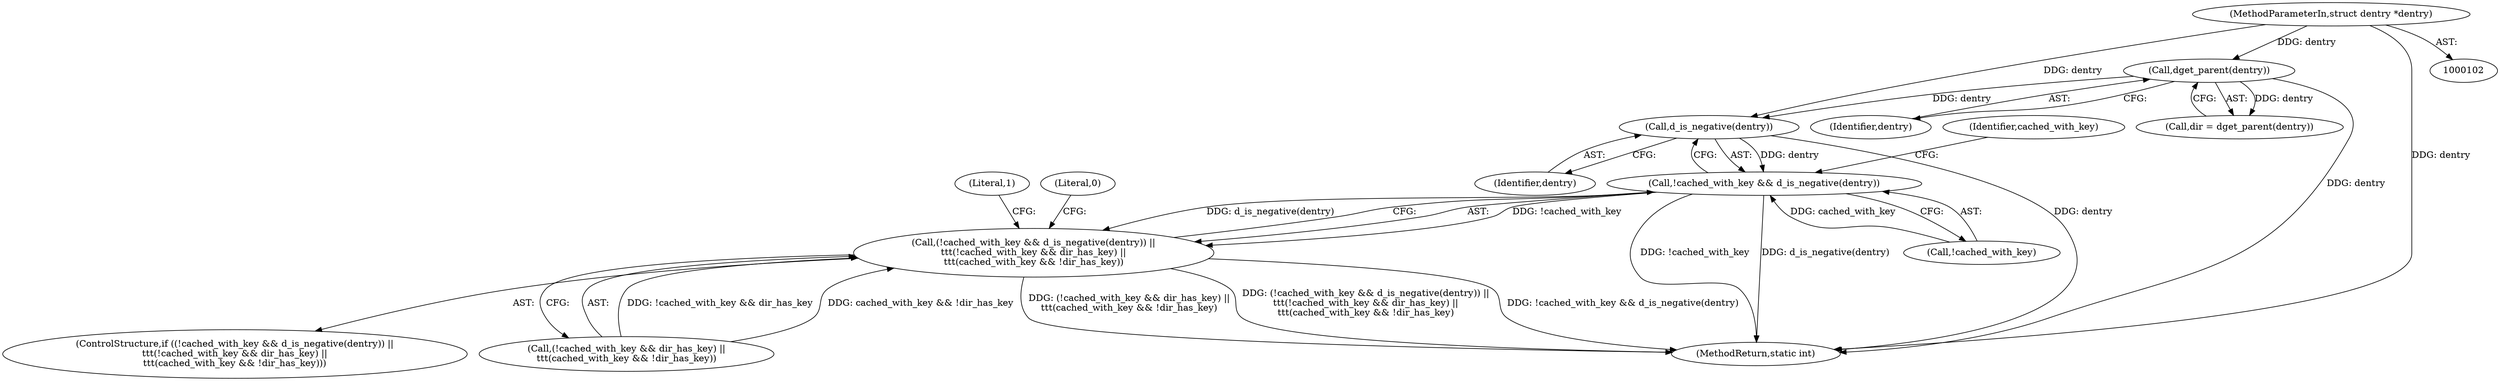 digraph "0_linux_1b53cf9815bb4744958d41f3795d5d5a1d365e2d@pointer" {
"1000162" [label="(Call,d_is_negative(dentry))"];
"1000118" [label="(Call,dget_parent(dentry))"];
"1000103" [label="(MethodParameterIn,struct dentry *dentry)"];
"1000159" [label="(Call,!cached_with_key && d_is_negative(dentry))"];
"1000158" [label="(Call,(!cached_with_key && d_is_negative(dentry)) ||\n\t\t\t(!cached_with_key && dir_has_key) ||\n\t\t\t(cached_with_key && !dir_has_key))"];
"1000157" [label="(ControlStructure,if ((!cached_with_key && d_is_negative(dentry)) ||\n\t\t\t(!cached_with_key && dir_has_key) ||\n\t\t\t(cached_with_key && !dir_has_key)))"];
"1000176" [label="(Literal,1)"];
"1000160" [label="(Call,!cached_with_key)"];
"1000174" [label="(Literal,0)"];
"1000159" [label="(Call,!cached_with_key && d_is_negative(dentry))"];
"1000162" [label="(Call,d_is_negative(dentry))"];
"1000103" [label="(MethodParameterIn,struct dentry *dentry)"];
"1000163" [label="(Identifier,dentry)"];
"1000158" [label="(Call,(!cached_with_key && d_is_negative(dentry)) ||\n\t\t\t(!cached_with_key && dir_has_key) ||\n\t\t\t(cached_with_key && !dir_has_key))"];
"1000164" [label="(Call,(!cached_with_key && dir_has_key) ||\n\t\t\t(cached_with_key && !dir_has_key))"];
"1000119" [label="(Identifier,dentry)"];
"1000118" [label="(Call,dget_parent(dentry))"];
"1000177" [label="(MethodReturn,static int)"];
"1000116" [label="(Call,dir = dget_parent(dentry))"];
"1000167" [label="(Identifier,cached_with_key)"];
"1000162" -> "1000159"  [label="AST: "];
"1000162" -> "1000163"  [label="CFG: "];
"1000163" -> "1000162"  [label="AST: "];
"1000159" -> "1000162"  [label="CFG: "];
"1000162" -> "1000177"  [label="DDG: dentry"];
"1000162" -> "1000159"  [label="DDG: dentry"];
"1000118" -> "1000162"  [label="DDG: dentry"];
"1000103" -> "1000162"  [label="DDG: dentry"];
"1000118" -> "1000116"  [label="AST: "];
"1000118" -> "1000119"  [label="CFG: "];
"1000119" -> "1000118"  [label="AST: "];
"1000116" -> "1000118"  [label="CFG: "];
"1000118" -> "1000177"  [label="DDG: dentry"];
"1000118" -> "1000116"  [label="DDG: dentry"];
"1000103" -> "1000118"  [label="DDG: dentry"];
"1000103" -> "1000102"  [label="AST: "];
"1000103" -> "1000177"  [label="DDG: dentry"];
"1000159" -> "1000158"  [label="AST: "];
"1000159" -> "1000160"  [label="CFG: "];
"1000160" -> "1000159"  [label="AST: "];
"1000167" -> "1000159"  [label="CFG: "];
"1000158" -> "1000159"  [label="CFG: "];
"1000159" -> "1000177"  [label="DDG: !cached_with_key"];
"1000159" -> "1000177"  [label="DDG: d_is_negative(dentry)"];
"1000159" -> "1000158"  [label="DDG: !cached_with_key"];
"1000159" -> "1000158"  [label="DDG: d_is_negative(dentry)"];
"1000160" -> "1000159"  [label="DDG: cached_with_key"];
"1000158" -> "1000157"  [label="AST: "];
"1000158" -> "1000164"  [label="CFG: "];
"1000164" -> "1000158"  [label="AST: "];
"1000174" -> "1000158"  [label="CFG: "];
"1000176" -> "1000158"  [label="CFG: "];
"1000158" -> "1000177"  [label="DDG: !cached_with_key && d_is_negative(dentry)"];
"1000158" -> "1000177"  [label="DDG: (!cached_with_key && dir_has_key) ||\n\t\t\t(cached_with_key && !dir_has_key)"];
"1000158" -> "1000177"  [label="DDG: (!cached_with_key && d_is_negative(dentry)) ||\n\t\t\t(!cached_with_key && dir_has_key) ||\n\t\t\t(cached_with_key && !dir_has_key)"];
"1000164" -> "1000158"  [label="DDG: !cached_with_key && dir_has_key"];
"1000164" -> "1000158"  [label="DDG: cached_with_key && !dir_has_key"];
}
